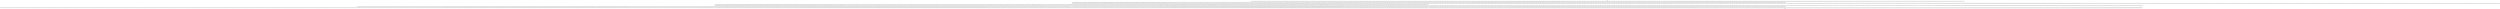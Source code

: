 digraph shouldUpdateLsn {
node [shape=record];
1091181228 [label="1091181228 - [(DUPLICATES && CACHE_MODE && !ENV_IS_LOCKING && !MAX_MEMORY), (!CACHE_MODE && DUPLICATES && !MAX_MEMORY && !SEQUENTIAL && !ENV_IS_LOCKING), (DUPLICATES && !CACHE_MODE && !ENV_IS_LOCKING && !MAX_MEMORY), (DUPLICATES && SEQUENTIAL && MAX_MEMORY && CACHE_MODE && ENV_IS_LOCKING), (!DUPLICATES && SEQUENTIAL && !ENV_IS_LOCKING && !MAX_MEMORY), (DUPLICATES && CACHE_MODE && ENV_IS_LOCKING && !MAX_MEMORY), (DUPLICATES && !CACHE_MODE && ENV_IS_LOCKING && !MAX_MEMORY), (DUPLICATES && SEQUENTIAL && !ENV_IS_LOCKING && MAX_MEMORY), (DUPLICATES && CACHE_MODE && !ENV_IS_LOCKING && MAX_MEMORY), (DUPLICATES && !CACHE_MODE && !ENV_IS_LOCKING && MAX_MEMORY), (!CACHE_MODE && !DUPLICATES && !SEQUENTIAL && MAX_MEMORY && !ENV_IS_LOCKING), (!CACHE_MODE && !DUPLICATES && !SEQUENTIAL && MAX_MEMORY && ENV_IS_LOCKING), (DUPLICATES && !MAX_MEMORY && SEQUENTIAL && CACHE_MODE && !ENV_IS_LOCKING), (!ENV_IS_LOCKING && DUPLICATES && !MAX_MEMORY), (!DUPLICATES && !SEQUENTIAL && !ENV_IS_LOCKING && !MAX_MEMORY), (!DUPLICATES && CACHE_MODE && ENV_IS_LOCKING && !MAX_MEMORY), (DUPLICATES && !MAX_MEMORY && !SEQUENTIAL && CACHE_MODE && ENV_IS_LOCKING), (DUPLICATES && !SEQUENTIAL && !ENV_IS_LOCKING && MAX_MEMORY), (!CACHE_MODE && !DUPLICATES && !MAX_MEMORY && SEQUENTIAL && !ENV_IS_LOCKING), (DUPLICATES && !SEQUENTIAL && MAX_MEMORY && CACHE_MODE && ENV_IS_LOCKING), (ENV_IS_LOCKING && !DUPLICATES && MAX_MEMORY), (!CACHE_MODE && !DUPLICATES && !MAX_MEMORY && !SEQUENTIAL && ENV_IS_LOCKING), (!DUPLICATES && CACHE_MODE && ENV_IS_LOCKING && MAX_MEMORY), (!DUPLICATES && SEQUENTIAL && MAX_MEMORY && CACHE_MODE && !ENV_IS_LOCKING), (!DUPLICATES && !MAX_MEMORY && !SEQUENTIAL && CACHE_MODE && ENV_IS_LOCKING), (!CACHE_MODE && !DUPLICATES && !MAX_MEMORY && SEQUENTIAL && ENV_IS_LOCKING), (DUPLICATES && SEQUENTIAL && ENV_IS_LOCKING && !MAX_MEMORY), (!DUPLICATES && !SEQUENTIAL && MAX_MEMORY && CACHE_MODE && !ENV_IS_LOCKING), (DUPLICATES && !CACHE_MODE && ENV_IS_LOCKING && MAX_MEMORY), (DUPLICATES && SEQUENTIAL && !ENV_IS_LOCKING && !MAX_MEMORY), (!CACHE_MODE && DUPLICATES && !SEQUENTIAL && MAX_MEMORY && !ENV_IS_LOCKING), (DUPLICATES && !MAX_MEMORY && !SEQUENTIAL && CACHE_MODE && !ENV_IS_LOCKING), (DUPLICATES && !SEQUENTIAL && ENV_IS_LOCKING && !MAX_MEMORY), (!ENV_IS_LOCKING && !DUPLICATES && MAX_MEMORY), (!CACHE_MODE && DUPLICATES && SEQUENTIAL && MAX_MEMORY && ENV_IS_LOCKING), (!DUPLICATES && CACHE_MODE && !ENV_IS_LOCKING && !MAX_MEMORY), (ENV_IS_LOCKING && DUPLICATES && !MAX_MEMORY), (!DUPLICATES && CACHE_MODE && !ENV_IS_LOCKING && MAX_MEMORY), (DUPLICATES && SEQUENTIAL && ENV_IS_LOCKING && MAX_MEMORY), (!DUPLICATES && !CACHE_MODE && ENV_IS_LOCKING && !MAX_MEMORY), (!DUPLICATES && !SEQUENTIAL && !ENV_IS_LOCKING && MAX_MEMORY), (!DUPLICATES && !CACHE_MODE && !ENV_IS_LOCKING && !MAX_MEMORY), (DUPLICATES && !SEQUENTIAL && MAX_MEMORY && CACHE_MODE && !ENV_IS_LOCKING), (DUPLICATES && !SEQUENTIAL && ENV_IS_LOCKING && MAX_MEMORY), (!CACHE_MODE && !DUPLICATES && SEQUENTIAL && MAX_MEMORY && !ENV_IS_LOCKING), (!CACHE_MODE && DUPLICATES && !MAX_MEMORY && SEQUENTIAL && !ENV_IS_LOCKING), (ENV_IS_LOCKING && DUPLICATES && MAX_MEMORY), (!DUPLICATES && !MAX_MEMORY && SEQUENTIAL && CACHE_MODE && ENV_IS_LOCKING), (!DUPLICATES && !MAX_MEMORY && !SEQUENTIAL && CACHE_MODE && !ENV_IS_LOCKING), (ENV_IS_LOCKING && !DUPLICATES && !MAX_MEMORY), (!DUPLICATES && SEQUENTIAL && MAX_MEMORY && CACHE_MODE && ENV_IS_LOCKING), (!ENV_IS_LOCKING && !DUPLICATES && !MAX_MEMORY), (!CACHE_MODE && !DUPLICATES && !MAX_MEMORY && !SEQUENTIAL && !ENV_IS_LOCKING), (!CACHE_MODE && !DUPLICATES && SEQUENTIAL && MAX_MEMORY && ENV_IS_LOCKING), (!DUPLICATES && !CACHE_MODE && !ENV_IS_LOCKING && MAX_MEMORY), (DUPLICATES && CACHE_MODE && ENV_IS_LOCKING && MAX_MEMORY), (!CACHE_MODE && DUPLICATES && SEQUENTIAL && MAX_MEMORY && !ENV_IS_LOCKING), (DUPLICATES && SEQUENTIAL && MAX_MEMORY && CACHE_MODE && !ENV_IS_LOCKING), (!DUPLICATES && !CACHE_MODE && ENV_IS_LOCKING && MAX_MEMORY), (!CACHE_MODE && DUPLICATES && !MAX_MEMORY && !SEQUENTIAL && ENV_IS_LOCKING), (!DUPLICATES && SEQUENTIAL && ENV_IS_LOCKING && !MAX_MEMORY), (!CACHE_MODE && DUPLICATES && !MAX_MEMORY && SEQUENTIAL && ENV_IS_LOCKING), (!ENV_IS_LOCKING && DUPLICATES && MAX_MEMORY), (!DUPLICATES && !SEQUENTIAL && ENV_IS_LOCKING && !MAX_MEMORY), (!DUPLICATES && SEQUENTIAL && !ENV_IS_LOCKING && MAX_MEMORY), (DUPLICATES && !MAX_MEMORY && SEQUENTIAL && CACHE_MODE && ENV_IS_LOCKING), (!DUPLICATES && !SEQUENTIAL && ENV_IS_LOCKING && MAX_MEMORY), (DUPLICATES && !SEQUENTIAL && !ENV_IS_LOCKING && !MAX_MEMORY), (!DUPLICATES && !SEQUENTIAL && MAX_MEMORY && CACHE_MODE && ENV_IS_LOCKING), (!CACHE_MODE && DUPLICATES && !SEQUENTIAL && MAX_MEMORY && ENV_IS_LOCKING), (!DUPLICATES && SEQUENTIAL && ENV_IS_LOCKING && MAX_MEMORY), (!DUPLICATES && !MAX_MEMORY && SEQUENTIAL && CACHE_MODE && !ENV_IS_LOCKING)]"];
1457365595 [label="1457365595 - [(DUPLICATES && CACHE_MODE && !ENV_IS_LOCKING && !MAX_MEMORY), (!CACHE_MODE && DUPLICATES && !MAX_MEMORY && !SEQUENTIAL && !ENV_IS_LOCKING), (DUPLICATES && !CACHE_MODE && !ENV_IS_LOCKING && !MAX_MEMORY), (DUPLICATES && SEQUENTIAL && MAX_MEMORY && CACHE_MODE && ENV_IS_LOCKING), (!DUPLICATES && SEQUENTIAL && !ENV_IS_LOCKING && !MAX_MEMORY), (DUPLICATES && CACHE_MODE && ENV_IS_LOCKING && !MAX_MEMORY), (DUPLICATES && !CACHE_MODE && ENV_IS_LOCKING && !MAX_MEMORY), (DUPLICATES && SEQUENTIAL && !ENV_IS_LOCKING && MAX_MEMORY), (DUPLICATES && CACHE_MODE && !ENV_IS_LOCKING && MAX_MEMORY), (DUPLICATES && !CACHE_MODE && !ENV_IS_LOCKING && MAX_MEMORY), (!CACHE_MODE && !DUPLICATES && !SEQUENTIAL && MAX_MEMORY && !ENV_IS_LOCKING), (!CACHE_MODE && !DUPLICATES && !SEQUENTIAL && MAX_MEMORY && ENV_IS_LOCKING), (DUPLICATES && !MAX_MEMORY && SEQUENTIAL && CACHE_MODE && !ENV_IS_LOCKING), (!ENV_IS_LOCKING && DUPLICATES && !MAX_MEMORY), (!DUPLICATES && !SEQUENTIAL && !ENV_IS_LOCKING && !MAX_MEMORY), (!DUPLICATES && CACHE_MODE && ENV_IS_LOCKING && !MAX_MEMORY), (DUPLICATES && !MAX_MEMORY && !SEQUENTIAL && CACHE_MODE && ENV_IS_LOCKING), (DUPLICATES && !SEQUENTIAL && !ENV_IS_LOCKING && MAX_MEMORY), (!CACHE_MODE && !DUPLICATES && !MAX_MEMORY && SEQUENTIAL && !ENV_IS_LOCKING), (DUPLICATES && !SEQUENTIAL && MAX_MEMORY && CACHE_MODE && ENV_IS_LOCKING), (ENV_IS_LOCKING && !DUPLICATES && MAX_MEMORY), (!CACHE_MODE && !DUPLICATES && !MAX_MEMORY && !SEQUENTIAL && ENV_IS_LOCKING), (!DUPLICATES && CACHE_MODE && ENV_IS_LOCKING && MAX_MEMORY), (!DUPLICATES && SEQUENTIAL && MAX_MEMORY && CACHE_MODE && !ENV_IS_LOCKING), (!DUPLICATES && !MAX_MEMORY && !SEQUENTIAL && CACHE_MODE && ENV_IS_LOCKING), (!CACHE_MODE && !DUPLICATES && !MAX_MEMORY && SEQUENTIAL && ENV_IS_LOCKING), (DUPLICATES && SEQUENTIAL && ENV_IS_LOCKING && !MAX_MEMORY), (!DUPLICATES && !SEQUENTIAL && MAX_MEMORY && CACHE_MODE && !ENV_IS_LOCKING), (DUPLICATES && !CACHE_MODE && ENV_IS_LOCKING && MAX_MEMORY), (DUPLICATES && SEQUENTIAL && !ENV_IS_LOCKING && !MAX_MEMORY), (!CACHE_MODE && DUPLICATES && !SEQUENTIAL && MAX_MEMORY && !ENV_IS_LOCKING), (DUPLICATES && !MAX_MEMORY && !SEQUENTIAL && CACHE_MODE && !ENV_IS_LOCKING), (DUPLICATES && !SEQUENTIAL && ENV_IS_LOCKING && !MAX_MEMORY), (!ENV_IS_LOCKING && !DUPLICATES && MAX_MEMORY), (!CACHE_MODE && DUPLICATES && SEQUENTIAL && MAX_MEMORY && ENV_IS_LOCKING), (!DUPLICATES && CACHE_MODE && !ENV_IS_LOCKING && !MAX_MEMORY), (ENV_IS_LOCKING && DUPLICATES && !MAX_MEMORY), (!DUPLICATES && CACHE_MODE && !ENV_IS_LOCKING && MAX_MEMORY), (DUPLICATES && SEQUENTIAL && ENV_IS_LOCKING && MAX_MEMORY), (!DUPLICATES && !CACHE_MODE && ENV_IS_LOCKING && !MAX_MEMORY), (!DUPLICATES && !SEQUENTIAL && !ENV_IS_LOCKING && MAX_MEMORY), (!DUPLICATES && !CACHE_MODE && !ENV_IS_LOCKING && !MAX_MEMORY), (DUPLICATES && !SEQUENTIAL && MAX_MEMORY && CACHE_MODE && !ENV_IS_LOCKING), (DUPLICATES && !SEQUENTIAL && ENV_IS_LOCKING && MAX_MEMORY), (!CACHE_MODE && !DUPLICATES && SEQUENTIAL && MAX_MEMORY && !ENV_IS_LOCKING), (!CACHE_MODE && DUPLICATES && !MAX_MEMORY && SEQUENTIAL && !ENV_IS_LOCKING), (ENV_IS_LOCKING && DUPLICATES && MAX_MEMORY), (!DUPLICATES && !MAX_MEMORY && SEQUENTIAL && CACHE_MODE && ENV_IS_LOCKING), (!DUPLICATES && !MAX_MEMORY && !SEQUENTIAL && CACHE_MODE && !ENV_IS_LOCKING), (ENV_IS_LOCKING && !DUPLICATES && !MAX_MEMORY), (!DUPLICATES && SEQUENTIAL && MAX_MEMORY && CACHE_MODE && ENV_IS_LOCKING), (!ENV_IS_LOCKING && !DUPLICATES && !MAX_MEMORY), (!CACHE_MODE && !DUPLICATES && !MAX_MEMORY && !SEQUENTIAL && !ENV_IS_LOCKING), (!CACHE_MODE && !DUPLICATES && SEQUENTIAL && MAX_MEMORY && ENV_IS_LOCKING), (!DUPLICATES && !CACHE_MODE && !ENV_IS_LOCKING && MAX_MEMORY), (DUPLICATES && CACHE_MODE && ENV_IS_LOCKING && MAX_MEMORY), (!CACHE_MODE && DUPLICATES && SEQUENTIAL && MAX_MEMORY && !ENV_IS_LOCKING), (DUPLICATES && SEQUENTIAL && MAX_MEMORY && CACHE_MODE && !ENV_IS_LOCKING), (!DUPLICATES && !CACHE_MODE && ENV_IS_LOCKING && MAX_MEMORY), (!CACHE_MODE && DUPLICATES && !MAX_MEMORY && !SEQUENTIAL && ENV_IS_LOCKING), (!DUPLICATES && SEQUENTIAL && ENV_IS_LOCKING && !MAX_MEMORY), (!CACHE_MODE && DUPLICATES && !MAX_MEMORY && SEQUENTIAL && ENV_IS_LOCKING), (!ENV_IS_LOCKING && DUPLICATES && MAX_MEMORY), (!DUPLICATES && !SEQUENTIAL && ENV_IS_LOCKING && !MAX_MEMORY), (!DUPLICATES && SEQUENTIAL && !ENV_IS_LOCKING && MAX_MEMORY), (DUPLICATES && !MAX_MEMORY && SEQUENTIAL && CACHE_MODE && ENV_IS_LOCKING), (!DUPLICATES && !SEQUENTIAL && ENV_IS_LOCKING && MAX_MEMORY), (DUPLICATES && !SEQUENTIAL && !ENV_IS_LOCKING && !MAX_MEMORY), (!DUPLICATES && !SEQUENTIAL && MAX_MEMORY && CACHE_MODE && ENV_IS_LOCKING), (!CACHE_MODE && DUPLICATES && !SEQUENTIAL && MAX_MEMORY && ENV_IS_LOCKING), (!DUPLICATES && SEQUENTIAL && ENV_IS_LOCKING && MAX_MEMORY), (!DUPLICATES && !MAX_MEMORY && SEQUENTIAL && CACHE_MODE && !ENV_IS_LOCKING)]"];
490093871 [label="490093871 - [(DUPLICATES && CACHE_MODE && !ENV_IS_LOCKING && !MAX_MEMORY), (!CACHE_MODE && DUPLICATES && !MAX_MEMORY && !SEQUENTIAL && !ENV_IS_LOCKING), (DUPLICATES && !CACHE_MODE && !ENV_IS_LOCKING && !MAX_MEMORY), (DUPLICATES && SEQUENTIAL && MAX_MEMORY && CACHE_MODE && ENV_IS_LOCKING), (!DUPLICATES && SEQUENTIAL && !ENV_IS_LOCKING && !MAX_MEMORY), (DUPLICATES && CACHE_MODE && ENV_IS_LOCKING && !MAX_MEMORY), (DUPLICATES && !CACHE_MODE && ENV_IS_LOCKING && !MAX_MEMORY), (DUPLICATES && SEQUENTIAL && !ENV_IS_LOCKING && MAX_MEMORY), (DUPLICATES && CACHE_MODE && !ENV_IS_LOCKING && MAX_MEMORY), (DUPLICATES && !CACHE_MODE && !ENV_IS_LOCKING && MAX_MEMORY), (!CACHE_MODE && !DUPLICATES && !SEQUENTIAL && MAX_MEMORY && !ENV_IS_LOCKING), (!CACHE_MODE && !DUPLICATES && !SEQUENTIAL && MAX_MEMORY && ENV_IS_LOCKING), (DUPLICATES && !MAX_MEMORY && SEQUENTIAL && CACHE_MODE && !ENV_IS_LOCKING), (!ENV_IS_LOCKING && DUPLICATES && !MAX_MEMORY), (!DUPLICATES && !SEQUENTIAL && !ENV_IS_LOCKING && !MAX_MEMORY), (!DUPLICATES && CACHE_MODE && ENV_IS_LOCKING && !MAX_MEMORY), (DUPLICATES && !MAX_MEMORY && !SEQUENTIAL && CACHE_MODE && ENV_IS_LOCKING), (DUPLICATES && !SEQUENTIAL && !ENV_IS_LOCKING && MAX_MEMORY), (!CACHE_MODE && !DUPLICATES && !MAX_MEMORY && SEQUENTIAL && !ENV_IS_LOCKING), (DUPLICATES && !SEQUENTIAL && MAX_MEMORY && CACHE_MODE && ENV_IS_LOCKING), (ENV_IS_LOCKING && !DUPLICATES && MAX_MEMORY), (!CACHE_MODE && !DUPLICATES && !MAX_MEMORY && !SEQUENTIAL && ENV_IS_LOCKING), (!DUPLICATES && CACHE_MODE && ENV_IS_LOCKING && MAX_MEMORY), (!DUPLICATES && SEQUENTIAL && MAX_MEMORY && CACHE_MODE && !ENV_IS_LOCKING), (!DUPLICATES && !MAX_MEMORY && !SEQUENTIAL && CACHE_MODE && ENV_IS_LOCKING), (!CACHE_MODE && !DUPLICATES && !MAX_MEMORY && SEQUENTIAL && ENV_IS_LOCKING), (DUPLICATES && SEQUENTIAL && ENV_IS_LOCKING && !MAX_MEMORY), (!DUPLICATES && !SEQUENTIAL && MAX_MEMORY && CACHE_MODE && !ENV_IS_LOCKING), (DUPLICATES && !CACHE_MODE && ENV_IS_LOCKING && MAX_MEMORY), (DUPLICATES && SEQUENTIAL && !ENV_IS_LOCKING && !MAX_MEMORY), (!CACHE_MODE && DUPLICATES && !SEQUENTIAL && MAX_MEMORY && !ENV_IS_LOCKING), (DUPLICATES && !MAX_MEMORY && !SEQUENTIAL && CACHE_MODE && !ENV_IS_LOCKING), (DUPLICATES && !SEQUENTIAL && ENV_IS_LOCKING && !MAX_MEMORY), (!ENV_IS_LOCKING && !DUPLICATES && MAX_MEMORY), (!CACHE_MODE && DUPLICATES && SEQUENTIAL && MAX_MEMORY && ENV_IS_LOCKING), (!DUPLICATES && CACHE_MODE && !ENV_IS_LOCKING && !MAX_MEMORY), (ENV_IS_LOCKING && DUPLICATES && !MAX_MEMORY), (!DUPLICATES && CACHE_MODE && !ENV_IS_LOCKING && MAX_MEMORY), (DUPLICATES && SEQUENTIAL && ENV_IS_LOCKING && MAX_MEMORY), (!DUPLICATES && !CACHE_MODE && ENV_IS_LOCKING && !MAX_MEMORY), (!DUPLICATES && !SEQUENTIAL && !ENV_IS_LOCKING && MAX_MEMORY), (!DUPLICATES && !CACHE_MODE && !ENV_IS_LOCKING && !MAX_MEMORY), (DUPLICATES && !SEQUENTIAL && MAX_MEMORY && CACHE_MODE && !ENV_IS_LOCKING), (DUPLICATES && !SEQUENTIAL && ENV_IS_LOCKING && MAX_MEMORY), (!CACHE_MODE && !DUPLICATES && SEQUENTIAL && MAX_MEMORY && !ENV_IS_LOCKING), (!CACHE_MODE && DUPLICATES && !MAX_MEMORY && SEQUENTIAL && !ENV_IS_LOCKING), (ENV_IS_LOCKING && DUPLICATES && MAX_MEMORY), (!DUPLICATES && !MAX_MEMORY && SEQUENTIAL && CACHE_MODE && ENV_IS_LOCKING), (!DUPLICATES && !MAX_MEMORY && !SEQUENTIAL && CACHE_MODE && !ENV_IS_LOCKING), (ENV_IS_LOCKING && !DUPLICATES && !MAX_MEMORY), (!DUPLICATES && SEQUENTIAL && MAX_MEMORY && CACHE_MODE && ENV_IS_LOCKING), (!ENV_IS_LOCKING && !DUPLICATES && !MAX_MEMORY), (!CACHE_MODE && !DUPLICATES && !MAX_MEMORY && !SEQUENTIAL && !ENV_IS_LOCKING), (!CACHE_MODE && !DUPLICATES && SEQUENTIAL && MAX_MEMORY && ENV_IS_LOCKING), (!DUPLICATES && !CACHE_MODE && !ENV_IS_LOCKING && MAX_MEMORY), (DUPLICATES && CACHE_MODE && ENV_IS_LOCKING && MAX_MEMORY), (!CACHE_MODE && DUPLICATES && SEQUENTIAL && MAX_MEMORY && !ENV_IS_LOCKING), (DUPLICATES && SEQUENTIAL && MAX_MEMORY && CACHE_MODE && !ENV_IS_LOCKING), (!DUPLICATES && !CACHE_MODE && ENV_IS_LOCKING && MAX_MEMORY), (!CACHE_MODE && DUPLICATES && !MAX_MEMORY && !SEQUENTIAL && ENV_IS_LOCKING), (!DUPLICATES && SEQUENTIAL && ENV_IS_LOCKING && !MAX_MEMORY), (!CACHE_MODE && DUPLICATES && !MAX_MEMORY && SEQUENTIAL && ENV_IS_LOCKING), (!ENV_IS_LOCKING && DUPLICATES && MAX_MEMORY), (!DUPLICATES && !SEQUENTIAL && ENV_IS_LOCKING && !MAX_MEMORY), (!DUPLICATES && SEQUENTIAL && !ENV_IS_LOCKING && MAX_MEMORY), (DUPLICATES && !MAX_MEMORY && SEQUENTIAL && CACHE_MODE && ENV_IS_LOCKING), (!DUPLICATES && !SEQUENTIAL && ENV_IS_LOCKING && MAX_MEMORY), (DUPLICATES && !SEQUENTIAL && !ENV_IS_LOCKING && !MAX_MEMORY), (!DUPLICATES && !SEQUENTIAL && MAX_MEMORY && CACHE_MODE && ENV_IS_LOCKING), (!CACHE_MODE && DUPLICATES && !SEQUENTIAL && MAX_MEMORY && ENV_IS_LOCKING), (!DUPLICATES && SEQUENTIAL && ENV_IS_LOCKING && MAX_MEMORY), (!DUPLICATES && !MAX_MEMORY && SEQUENTIAL && CACHE_MODE && !ENV_IS_LOCKING)]"];
1419556512 [label="1419556512 - [(DUPLICATES && CACHE_MODE && !ENV_IS_LOCKING && !MAX_MEMORY), (!CACHE_MODE && DUPLICATES && !MAX_MEMORY && !SEQUENTIAL && !ENV_IS_LOCKING), (DUPLICATES && !CACHE_MODE && !ENV_IS_LOCKING && !MAX_MEMORY), (DUPLICATES && SEQUENTIAL && MAX_MEMORY && CACHE_MODE && ENV_IS_LOCKING), (!DUPLICATES && SEQUENTIAL && !ENV_IS_LOCKING && !MAX_MEMORY), (DUPLICATES && CACHE_MODE && ENV_IS_LOCKING && !MAX_MEMORY), (DUPLICATES && !CACHE_MODE && ENV_IS_LOCKING && !MAX_MEMORY), (DUPLICATES && SEQUENTIAL && !ENV_IS_LOCKING && MAX_MEMORY), (DUPLICATES && CACHE_MODE && !ENV_IS_LOCKING && MAX_MEMORY), (DUPLICATES && !CACHE_MODE && !ENV_IS_LOCKING && MAX_MEMORY), (!CACHE_MODE && !DUPLICATES && !SEQUENTIAL && MAX_MEMORY && !ENV_IS_LOCKING), (!CACHE_MODE && !DUPLICATES && !SEQUENTIAL && MAX_MEMORY && ENV_IS_LOCKING), (DUPLICATES && !MAX_MEMORY && SEQUENTIAL && CACHE_MODE && !ENV_IS_LOCKING), (!ENV_IS_LOCKING && DUPLICATES && !MAX_MEMORY), (!DUPLICATES && !SEQUENTIAL && !ENV_IS_LOCKING && !MAX_MEMORY), (!DUPLICATES && CACHE_MODE && ENV_IS_LOCKING && !MAX_MEMORY), (DUPLICATES && !MAX_MEMORY && !SEQUENTIAL && CACHE_MODE && ENV_IS_LOCKING), (DUPLICATES && !SEQUENTIAL && !ENV_IS_LOCKING && MAX_MEMORY), (!CACHE_MODE && !DUPLICATES && !MAX_MEMORY && SEQUENTIAL && !ENV_IS_LOCKING), (DUPLICATES && !SEQUENTIAL && MAX_MEMORY && CACHE_MODE && ENV_IS_LOCKING), (ENV_IS_LOCKING && !DUPLICATES && MAX_MEMORY), (!CACHE_MODE && !DUPLICATES && !MAX_MEMORY && !SEQUENTIAL && ENV_IS_LOCKING), (!DUPLICATES && CACHE_MODE && ENV_IS_LOCKING && MAX_MEMORY), (!DUPLICATES && SEQUENTIAL && MAX_MEMORY && CACHE_MODE && !ENV_IS_LOCKING), (!DUPLICATES && !MAX_MEMORY && !SEQUENTIAL && CACHE_MODE && ENV_IS_LOCKING), (!CACHE_MODE && !DUPLICATES && !MAX_MEMORY && SEQUENTIAL && ENV_IS_LOCKING), (DUPLICATES && SEQUENTIAL && ENV_IS_LOCKING && !MAX_MEMORY), (!DUPLICATES && !SEQUENTIAL && MAX_MEMORY && CACHE_MODE && !ENV_IS_LOCKING), (DUPLICATES && !CACHE_MODE && ENV_IS_LOCKING && MAX_MEMORY), (DUPLICATES && SEQUENTIAL && !ENV_IS_LOCKING && !MAX_MEMORY), (!CACHE_MODE && DUPLICATES && !SEQUENTIAL && MAX_MEMORY && !ENV_IS_LOCKING), (DUPLICATES && !MAX_MEMORY && !SEQUENTIAL && CACHE_MODE && !ENV_IS_LOCKING), (DUPLICATES && !SEQUENTIAL && ENV_IS_LOCKING && !MAX_MEMORY), (!ENV_IS_LOCKING && !DUPLICATES && MAX_MEMORY), (!CACHE_MODE && DUPLICATES && SEQUENTIAL && MAX_MEMORY && ENV_IS_LOCKING), (!DUPLICATES && CACHE_MODE && !ENV_IS_LOCKING && !MAX_MEMORY), (ENV_IS_LOCKING && DUPLICATES && !MAX_MEMORY), (!DUPLICATES && CACHE_MODE && !ENV_IS_LOCKING && MAX_MEMORY), (DUPLICATES && SEQUENTIAL && ENV_IS_LOCKING && MAX_MEMORY), (!DUPLICATES && !CACHE_MODE && ENV_IS_LOCKING && !MAX_MEMORY), (!DUPLICATES && !SEQUENTIAL && !ENV_IS_LOCKING && MAX_MEMORY), (!DUPLICATES && !CACHE_MODE && !ENV_IS_LOCKING && !MAX_MEMORY), (DUPLICATES && !SEQUENTIAL && MAX_MEMORY && CACHE_MODE && !ENV_IS_LOCKING), (DUPLICATES && !SEQUENTIAL && ENV_IS_LOCKING && MAX_MEMORY), (!CACHE_MODE && !DUPLICATES && SEQUENTIAL && MAX_MEMORY && !ENV_IS_LOCKING), (!CACHE_MODE && DUPLICATES && !MAX_MEMORY && SEQUENTIAL && !ENV_IS_LOCKING), (ENV_IS_LOCKING && DUPLICATES && MAX_MEMORY), (!DUPLICATES && !MAX_MEMORY && SEQUENTIAL && CACHE_MODE && ENV_IS_LOCKING), (!DUPLICATES && !MAX_MEMORY && !SEQUENTIAL && CACHE_MODE && !ENV_IS_LOCKING), (ENV_IS_LOCKING && !DUPLICATES && !MAX_MEMORY), (!DUPLICATES && SEQUENTIAL && MAX_MEMORY && CACHE_MODE && ENV_IS_LOCKING), (!ENV_IS_LOCKING && !DUPLICATES && !MAX_MEMORY), (!CACHE_MODE && !DUPLICATES && !MAX_MEMORY && !SEQUENTIAL && !ENV_IS_LOCKING), (!CACHE_MODE && !DUPLICATES && SEQUENTIAL && MAX_MEMORY && ENV_IS_LOCKING), (!DUPLICATES && !CACHE_MODE && !ENV_IS_LOCKING && MAX_MEMORY), (DUPLICATES && CACHE_MODE && ENV_IS_LOCKING && MAX_MEMORY), (!CACHE_MODE && DUPLICATES && SEQUENTIAL && MAX_MEMORY && !ENV_IS_LOCKING), (DUPLICATES && SEQUENTIAL && MAX_MEMORY && CACHE_MODE && !ENV_IS_LOCKING), (!DUPLICATES && !CACHE_MODE && ENV_IS_LOCKING && MAX_MEMORY), (!CACHE_MODE && DUPLICATES && !MAX_MEMORY && !SEQUENTIAL && ENV_IS_LOCKING), (!DUPLICATES && SEQUENTIAL && ENV_IS_LOCKING && !MAX_MEMORY), (!CACHE_MODE && DUPLICATES && !MAX_MEMORY && SEQUENTIAL && ENV_IS_LOCKING), (!ENV_IS_LOCKING && DUPLICATES && MAX_MEMORY), (!DUPLICATES && !SEQUENTIAL && ENV_IS_LOCKING && !MAX_MEMORY), (!DUPLICATES && SEQUENTIAL && !ENV_IS_LOCKING && MAX_MEMORY), (DUPLICATES && !MAX_MEMORY && SEQUENTIAL && CACHE_MODE && ENV_IS_LOCKING), (!DUPLICATES && !SEQUENTIAL && ENV_IS_LOCKING && MAX_MEMORY), (DUPLICATES && !SEQUENTIAL && !ENV_IS_LOCKING && !MAX_MEMORY), (!DUPLICATES && !SEQUENTIAL && MAX_MEMORY && CACHE_MODE && ENV_IS_LOCKING), (!CACHE_MODE && DUPLICATES && !SEQUENTIAL && MAX_MEMORY && ENV_IS_LOCKING), (!DUPLICATES && SEQUENTIAL && ENV_IS_LOCKING && MAX_MEMORY), (!DUPLICATES && !MAX_MEMORY && SEQUENTIAL && CACHE_MODE && !ENV_IS_LOCKING)]"];
entry [label="entry - []"];
exit [label="exit - []"];
1316134732 [label="1316134732 - [(DUPLICATES && CACHE_MODE && !ENV_IS_LOCKING && !MAX_MEMORY), (!CACHE_MODE && DUPLICATES && !MAX_MEMORY && !SEQUENTIAL && !ENV_IS_LOCKING), (DUPLICATES && !CACHE_MODE && !ENV_IS_LOCKING && !MAX_MEMORY), (DUPLICATES && SEQUENTIAL && MAX_MEMORY && CACHE_MODE && ENV_IS_LOCKING), (!DUPLICATES && SEQUENTIAL && !ENV_IS_LOCKING && !MAX_MEMORY), (DUPLICATES && CACHE_MODE && ENV_IS_LOCKING && !MAX_MEMORY), (DUPLICATES && !CACHE_MODE && ENV_IS_LOCKING && !MAX_MEMORY), (DUPLICATES && SEQUENTIAL && !ENV_IS_LOCKING && MAX_MEMORY), (DUPLICATES && CACHE_MODE && !ENV_IS_LOCKING && MAX_MEMORY), (DUPLICATES && !CACHE_MODE && !ENV_IS_LOCKING && MAX_MEMORY), (!CACHE_MODE && !DUPLICATES && !SEQUENTIAL && MAX_MEMORY && !ENV_IS_LOCKING), (!CACHE_MODE && !DUPLICATES && !SEQUENTIAL && MAX_MEMORY && ENV_IS_LOCKING), (DUPLICATES && !MAX_MEMORY && SEQUENTIAL && CACHE_MODE && !ENV_IS_LOCKING), (!ENV_IS_LOCKING && DUPLICATES && !MAX_MEMORY), (!DUPLICATES && !SEQUENTIAL && !ENV_IS_LOCKING && !MAX_MEMORY), (!DUPLICATES && CACHE_MODE && ENV_IS_LOCKING && !MAX_MEMORY), (DUPLICATES && !MAX_MEMORY && !SEQUENTIAL && CACHE_MODE && ENV_IS_LOCKING), (DUPLICATES && !SEQUENTIAL && !ENV_IS_LOCKING && MAX_MEMORY), (!CACHE_MODE && !DUPLICATES && !MAX_MEMORY && SEQUENTIAL && !ENV_IS_LOCKING), (DUPLICATES && !SEQUENTIAL && MAX_MEMORY && CACHE_MODE && ENV_IS_LOCKING), (ENV_IS_LOCKING && !DUPLICATES && MAX_MEMORY), (!CACHE_MODE && !DUPLICATES && !MAX_MEMORY && !SEQUENTIAL && ENV_IS_LOCKING), (!DUPLICATES && CACHE_MODE && ENV_IS_LOCKING && MAX_MEMORY), (!DUPLICATES && SEQUENTIAL && MAX_MEMORY && CACHE_MODE && !ENV_IS_LOCKING), (!DUPLICATES && !MAX_MEMORY && !SEQUENTIAL && CACHE_MODE && ENV_IS_LOCKING), (!CACHE_MODE && !DUPLICATES && !MAX_MEMORY && SEQUENTIAL && ENV_IS_LOCKING), (DUPLICATES && SEQUENTIAL && ENV_IS_LOCKING && !MAX_MEMORY), (!DUPLICATES && !SEQUENTIAL && MAX_MEMORY && CACHE_MODE && !ENV_IS_LOCKING), (DUPLICATES && !CACHE_MODE && ENV_IS_LOCKING && MAX_MEMORY), (DUPLICATES && SEQUENTIAL && !ENV_IS_LOCKING && !MAX_MEMORY), (!CACHE_MODE && DUPLICATES && !SEQUENTIAL && MAX_MEMORY && !ENV_IS_LOCKING), (DUPLICATES && !MAX_MEMORY && !SEQUENTIAL && CACHE_MODE && !ENV_IS_LOCKING), (DUPLICATES && !SEQUENTIAL && ENV_IS_LOCKING && !MAX_MEMORY), (!ENV_IS_LOCKING && !DUPLICATES && MAX_MEMORY), (!CACHE_MODE && DUPLICATES && SEQUENTIAL && MAX_MEMORY && ENV_IS_LOCKING), (!DUPLICATES && CACHE_MODE && !ENV_IS_LOCKING && !MAX_MEMORY), (ENV_IS_LOCKING && DUPLICATES && !MAX_MEMORY), (!DUPLICATES && CACHE_MODE && !ENV_IS_LOCKING && MAX_MEMORY), (DUPLICATES && SEQUENTIAL && ENV_IS_LOCKING && MAX_MEMORY), (!DUPLICATES && !CACHE_MODE && ENV_IS_LOCKING && !MAX_MEMORY), (!DUPLICATES && !SEQUENTIAL && !ENV_IS_LOCKING && MAX_MEMORY), (!DUPLICATES && !CACHE_MODE && !ENV_IS_LOCKING && !MAX_MEMORY), (DUPLICATES && !SEQUENTIAL && MAX_MEMORY && CACHE_MODE && !ENV_IS_LOCKING), (DUPLICATES && !SEQUENTIAL && ENV_IS_LOCKING && MAX_MEMORY), (!CACHE_MODE && !DUPLICATES && SEQUENTIAL && MAX_MEMORY && !ENV_IS_LOCKING), (!CACHE_MODE && DUPLICATES && !MAX_MEMORY && SEQUENTIAL && !ENV_IS_LOCKING), (ENV_IS_LOCKING && DUPLICATES && MAX_MEMORY), (!DUPLICATES && !MAX_MEMORY && SEQUENTIAL && CACHE_MODE && ENV_IS_LOCKING), (!DUPLICATES && !MAX_MEMORY && !SEQUENTIAL && CACHE_MODE && !ENV_IS_LOCKING), (ENV_IS_LOCKING && !DUPLICATES && !MAX_MEMORY), (!DUPLICATES && SEQUENTIAL && MAX_MEMORY && CACHE_MODE && ENV_IS_LOCKING), (!ENV_IS_LOCKING && !DUPLICATES && !MAX_MEMORY), (!CACHE_MODE && !DUPLICATES && !MAX_MEMORY && !SEQUENTIAL && !ENV_IS_LOCKING), (!CACHE_MODE && !DUPLICATES && SEQUENTIAL && MAX_MEMORY && ENV_IS_LOCKING), (!DUPLICATES && !CACHE_MODE && !ENV_IS_LOCKING && MAX_MEMORY), (DUPLICATES && CACHE_MODE && ENV_IS_LOCKING && MAX_MEMORY), (!CACHE_MODE && DUPLICATES && SEQUENTIAL && MAX_MEMORY && !ENV_IS_LOCKING), (DUPLICATES && SEQUENTIAL && MAX_MEMORY && CACHE_MODE && !ENV_IS_LOCKING), (!DUPLICATES && !CACHE_MODE && ENV_IS_LOCKING && MAX_MEMORY), (!CACHE_MODE && DUPLICATES && !MAX_MEMORY && !SEQUENTIAL && ENV_IS_LOCKING), (!DUPLICATES && SEQUENTIAL && ENV_IS_LOCKING && !MAX_MEMORY), (!CACHE_MODE && DUPLICATES && !MAX_MEMORY && SEQUENTIAL && ENV_IS_LOCKING), (!ENV_IS_LOCKING && DUPLICATES && MAX_MEMORY), (!DUPLICATES && !SEQUENTIAL && ENV_IS_LOCKING && !MAX_MEMORY), (!DUPLICATES && SEQUENTIAL && !ENV_IS_LOCKING && MAX_MEMORY), (DUPLICATES && !MAX_MEMORY && SEQUENTIAL && CACHE_MODE && ENV_IS_LOCKING), (!DUPLICATES && !SEQUENTIAL && ENV_IS_LOCKING && MAX_MEMORY), (DUPLICATES && !SEQUENTIAL && !ENV_IS_LOCKING && !MAX_MEMORY), (!DUPLICATES && !SEQUENTIAL && MAX_MEMORY && CACHE_MODE && ENV_IS_LOCKING), (!CACHE_MODE && DUPLICATES && !SEQUENTIAL && MAX_MEMORY && ENV_IS_LOCKING), (!DUPLICATES && SEQUENTIAL && ENV_IS_LOCKING && MAX_MEMORY), (!DUPLICATES && !MAX_MEMORY && SEQUENTIAL && CACHE_MODE && !ENV_IS_LOCKING)]"];
1200819542 [label="1200819542 - [(DUPLICATES && CACHE_MODE && !ENV_IS_LOCKING && !MAX_MEMORY), (!CACHE_MODE && DUPLICATES && !MAX_MEMORY && !SEQUENTIAL && !ENV_IS_LOCKING), (DUPLICATES && !CACHE_MODE && !ENV_IS_LOCKING && !MAX_MEMORY), (DUPLICATES && SEQUENTIAL && MAX_MEMORY && CACHE_MODE && ENV_IS_LOCKING), (!DUPLICATES && SEQUENTIAL && !ENV_IS_LOCKING && !MAX_MEMORY), (DUPLICATES && CACHE_MODE && ENV_IS_LOCKING && !MAX_MEMORY), (DUPLICATES && !CACHE_MODE && ENV_IS_LOCKING && !MAX_MEMORY), (DUPLICATES && SEQUENTIAL && !ENV_IS_LOCKING && MAX_MEMORY), (DUPLICATES && CACHE_MODE && !ENV_IS_LOCKING && MAX_MEMORY), (DUPLICATES && !CACHE_MODE && !ENV_IS_LOCKING && MAX_MEMORY), (!CACHE_MODE && !DUPLICATES && !SEQUENTIAL && MAX_MEMORY && !ENV_IS_LOCKING), (!CACHE_MODE && !DUPLICATES && !SEQUENTIAL && MAX_MEMORY && ENV_IS_LOCKING), (DUPLICATES && !MAX_MEMORY && SEQUENTIAL && CACHE_MODE && !ENV_IS_LOCKING), (!ENV_IS_LOCKING && DUPLICATES && !MAX_MEMORY), (!DUPLICATES && !SEQUENTIAL && !ENV_IS_LOCKING && !MAX_MEMORY), (!DUPLICATES && CACHE_MODE && ENV_IS_LOCKING && !MAX_MEMORY), (DUPLICATES && !MAX_MEMORY && !SEQUENTIAL && CACHE_MODE && ENV_IS_LOCKING), (DUPLICATES && !SEQUENTIAL && !ENV_IS_LOCKING && MAX_MEMORY), (!CACHE_MODE && !DUPLICATES && !MAX_MEMORY && SEQUENTIAL && !ENV_IS_LOCKING), (DUPLICATES && !SEQUENTIAL && MAX_MEMORY && CACHE_MODE && ENV_IS_LOCKING), (ENV_IS_LOCKING && !DUPLICATES && MAX_MEMORY), (!CACHE_MODE && !DUPLICATES && !MAX_MEMORY && !SEQUENTIAL && ENV_IS_LOCKING), (!DUPLICATES && CACHE_MODE && ENV_IS_LOCKING && MAX_MEMORY), (!DUPLICATES && SEQUENTIAL && MAX_MEMORY && CACHE_MODE && !ENV_IS_LOCKING), (!DUPLICATES && !MAX_MEMORY && !SEQUENTIAL && CACHE_MODE && ENV_IS_LOCKING), (!CACHE_MODE && !DUPLICATES && !MAX_MEMORY && SEQUENTIAL && ENV_IS_LOCKING), (DUPLICATES && SEQUENTIAL && ENV_IS_LOCKING && !MAX_MEMORY), (!DUPLICATES && !SEQUENTIAL && MAX_MEMORY && CACHE_MODE && !ENV_IS_LOCKING), (DUPLICATES && !CACHE_MODE && ENV_IS_LOCKING && MAX_MEMORY), (DUPLICATES && SEQUENTIAL && !ENV_IS_LOCKING && !MAX_MEMORY), (!CACHE_MODE && DUPLICATES && !SEQUENTIAL && MAX_MEMORY && !ENV_IS_LOCKING), (DUPLICATES && !MAX_MEMORY && !SEQUENTIAL && CACHE_MODE && !ENV_IS_LOCKING), (DUPLICATES && !SEQUENTIAL && ENV_IS_LOCKING && !MAX_MEMORY), (!ENV_IS_LOCKING && !DUPLICATES && MAX_MEMORY), (!CACHE_MODE && DUPLICATES && SEQUENTIAL && MAX_MEMORY && ENV_IS_LOCKING), (!DUPLICATES && CACHE_MODE && !ENV_IS_LOCKING && !MAX_MEMORY), (ENV_IS_LOCKING && DUPLICATES && !MAX_MEMORY), (!DUPLICATES && CACHE_MODE && !ENV_IS_LOCKING && MAX_MEMORY), (DUPLICATES && SEQUENTIAL && ENV_IS_LOCKING && MAX_MEMORY), (!DUPLICATES && !CACHE_MODE && ENV_IS_LOCKING && !MAX_MEMORY), (!DUPLICATES && !SEQUENTIAL && !ENV_IS_LOCKING && MAX_MEMORY), (!DUPLICATES && !CACHE_MODE && !ENV_IS_LOCKING && !MAX_MEMORY), (DUPLICATES && !SEQUENTIAL && MAX_MEMORY && CACHE_MODE && !ENV_IS_LOCKING), (DUPLICATES && !SEQUENTIAL && ENV_IS_LOCKING && MAX_MEMORY), (!CACHE_MODE && !DUPLICATES && SEQUENTIAL && MAX_MEMORY && !ENV_IS_LOCKING), (!CACHE_MODE && DUPLICATES && !MAX_MEMORY && SEQUENTIAL && !ENV_IS_LOCKING), (ENV_IS_LOCKING && DUPLICATES && MAX_MEMORY), (!DUPLICATES && !MAX_MEMORY && SEQUENTIAL && CACHE_MODE && ENV_IS_LOCKING), (!DUPLICATES && !MAX_MEMORY && !SEQUENTIAL && CACHE_MODE && !ENV_IS_LOCKING), (ENV_IS_LOCKING && !DUPLICATES && !MAX_MEMORY), (!DUPLICATES && SEQUENTIAL && MAX_MEMORY && CACHE_MODE && ENV_IS_LOCKING), (!ENV_IS_LOCKING && !DUPLICATES && !MAX_MEMORY), (!CACHE_MODE && !DUPLICATES && !MAX_MEMORY && !SEQUENTIAL && !ENV_IS_LOCKING), (!CACHE_MODE && !DUPLICATES && SEQUENTIAL && MAX_MEMORY && ENV_IS_LOCKING), (!DUPLICATES && !CACHE_MODE && !ENV_IS_LOCKING && MAX_MEMORY), (DUPLICATES && CACHE_MODE && ENV_IS_LOCKING && MAX_MEMORY), (!CACHE_MODE && DUPLICATES && SEQUENTIAL && MAX_MEMORY && !ENV_IS_LOCKING), (DUPLICATES && SEQUENTIAL && MAX_MEMORY && CACHE_MODE && !ENV_IS_LOCKING), (!DUPLICATES && !CACHE_MODE && ENV_IS_LOCKING && MAX_MEMORY), (!CACHE_MODE && DUPLICATES && !MAX_MEMORY && !SEQUENTIAL && ENV_IS_LOCKING), (!DUPLICATES && SEQUENTIAL && ENV_IS_LOCKING && !MAX_MEMORY), (!CACHE_MODE && DUPLICATES && !MAX_MEMORY && SEQUENTIAL && ENV_IS_LOCKING), (!ENV_IS_LOCKING && DUPLICATES && MAX_MEMORY), (!DUPLICATES && !SEQUENTIAL && ENV_IS_LOCKING && !MAX_MEMORY), (!DUPLICATES && SEQUENTIAL && !ENV_IS_LOCKING && MAX_MEMORY), (DUPLICATES && !MAX_MEMORY && SEQUENTIAL && CACHE_MODE && ENV_IS_LOCKING), (!DUPLICATES && !SEQUENTIAL && ENV_IS_LOCKING && MAX_MEMORY), (DUPLICATES && !SEQUENTIAL && !ENV_IS_LOCKING && !MAX_MEMORY), (!DUPLICATES && !SEQUENTIAL && MAX_MEMORY && CACHE_MODE && ENV_IS_LOCKING), (!CACHE_MODE && DUPLICATES && !SEQUENTIAL && MAX_MEMORY && ENV_IS_LOCKING), (!DUPLICATES && SEQUENTIAL && ENV_IS_LOCKING && MAX_MEMORY), (!DUPLICATES && !MAX_MEMORY && SEQUENTIAL && CACHE_MODE && !ENV_IS_LOCKING)]"];
202364009 [label="202364009 - [(DUPLICATES && CACHE_MODE && !ENV_IS_LOCKING && !MAX_MEMORY), (!CACHE_MODE && DUPLICATES && !MAX_MEMORY && !SEQUENTIAL && !ENV_IS_LOCKING), (DUPLICATES && !CACHE_MODE && !ENV_IS_LOCKING && !MAX_MEMORY), (DUPLICATES && SEQUENTIAL && MAX_MEMORY && CACHE_MODE && ENV_IS_LOCKING), (!DUPLICATES && SEQUENTIAL && !ENV_IS_LOCKING && !MAX_MEMORY), (DUPLICATES && CACHE_MODE && ENV_IS_LOCKING && !MAX_MEMORY), (DUPLICATES && !CACHE_MODE && ENV_IS_LOCKING && !MAX_MEMORY), (DUPLICATES && SEQUENTIAL && !ENV_IS_LOCKING && MAX_MEMORY), (DUPLICATES && CACHE_MODE && !ENV_IS_LOCKING && MAX_MEMORY), (DUPLICATES && !CACHE_MODE && !ENV_IS_LOCKING && MAX_MEMORY), (!CACHE_MODE && !DUPLICATES && !SEQUENTIAL && MAX_MEMORY && !ENV_IS_LOCKING), (!CACHE_MODE && !DUPLICATES && !SEQUENTIAL && MAX_MEMORY && ENV_IS_LOCKING), (DUPLICATES && !MAX_MEMORY && SEQUENTIAL && CACHE_MODE && !ENV_IS_LOCKING), (!ENV_IS_LOCKING && DUPLICATES && !MAX_MEMORY), (!DUPLICATES && !SEQUENTIAL && !ENV_IS_LOCKING && !MAX_MEMORY), (!DUPLICATES && CACHE_MODE && ENV_IS_LOCKING && !MAX_MEMORY), (DUPLICATES && !MAX_MEMORY && !SEQUENTIAL && CACHE_MODE && ENV_IS_LOCKING), (DUPLICATES && !SEQUENTIAL && !ENV_IS_LOCKING && MAX_MEMORY), (!CACHE_MODE && !DUPLICATES && !MAX_MEMORY && SEQUENTIAL && !ENV_IS_LOCKING), (DUPLICATES && !SEQUENTIAL && MAX_MEMORY && CACHE_MODE && ENV_IS_LOCKING), (ENV_IS_LOCKING && !DUPLICATES && MAX_MEMORY), (!CACHE_MODE && !DUPLICATES && !MAX_MEMORY && !SEQUENTIAL && ENV_IS_LOCKING), (!DUPLICATES && CACHE_MODE && ENV_IS_LOCKING && MAX_MEMORY), (!DUPLICATES && SEQUENTIAL && MAX_MEMORY && CACHE_MODE && !ENV_IS_LOCKING), (!DUPLICATES && !MAX_MEMORY && !SEQUENTIAL && CACHE_MODE && ENV_IS_LOCKING), (!CACHE_MODE && !DUPLICATES && !MAX_MEMORY && SEQUENTIAL && ENV_IS_LOCKING), (DUPLICATES && SEQUENTIAL && ENV_IS_LOCKING && !MAX_MEMORY), (!DUPLICATES && !SEQUENTIAL && MAX_MEMORY && CACHE_MODE && !ENV_IS_LOCKING), (DUPLICATES && !CACHE_MODE && ENV_IS_LOCKING && MAX_MEMORY), (DUPLICATES && SEQUENTIAL && !ENV_IS_LOCKING && !MAX_MEMORY), (!CACHE_MODE && DUPLICATES && !SEQUENTIAL && MAX_MEMORY && !ENV_IS_LOCKING), (DUPLICATES && !MAX_MEMORY && !SEQUENTIAL && CACHE_MODE && !ENV_IS_LOCKING), (DUPLICATES && !SEQUENTIAL && ENV_IS_LOCKING && !MAX_MEMORY), (!ENV_IS_LOCKING && !DUPLICATES && MAX_MEMORY), (!CACHE_MODE && DUPLICATES && SEQUENTIAL && MAX_MEMORY && ENV_IS_LOCKING), (!DUPLICATES && CACHE_MODE && !ENV_IS_LOCKING && !MAX_MEMORY), (ENV_IS_LOCKING && DUPLICATES && !MAX_MEMORY), (!DUPLICATES && CACHE_MODE && !ENV_IS_LOCKING && MAX_MEMORY), (DUPLICATES && SEQUENTIAL && ENV_IS_LOCKING && MAX_MEMORY), (!DUPLICATES && !CACHE_MODE && ENV_IS_LOCKING && !MAX_MEMORY), (!DUPLICATES && !SEQUENTIAL && !ENV_IS_LOCKING && MAX_MEMORY), (!DUPLICATES && !CACHE_MODE && !ENV_IS_LOCKING && !MAX_MEMORY), (DUPLICATES && !SEQUENTIAL && MAX_MEMORY && CACHE_MODE && !ENV_IS_LOCKING), (DUPLICATES && !SEQUENTIAL && ENV_IS_LOCKING && MAX_MEMORY), (!CACHE_MODE && !DUPLICATES && SEQUENTIAL && MAX_MEMORY && !ENV_IS_LOCKING), (!CACHE_MODE && DUPLICATES && !MAX_MEMORY && SEQUENTIAL && !ENV_IS_LOCKING), (ENV_IS_LOCKING && DUPLICATES && MAX_MEMORY), (!DUPLICATES && !MAX_MEMORY && SEQUENTIAL && CACHE_MODE && ENV_IS_LOCKING), (!DUPLICATES && !MAX_MEMORY && !SEQUENTIAL && CACHE_MODE && !ENV_IS_LOCKING), (ENV_IS_LOCKING && !DUPLICATES && !MAX_MEMORY), (!DUPLICATES && SEQUENTIAL && MAX_MEMORY && CACHE_MODE && ENV_IS_LOCKING), (!ENV_IS_LOCKING && !DUPLICATES && !MAX_MEMORY), (!CACHE_MODE && !DUPLICATES && !MAX_MEMORY && !SEQUENTIAL && !ENV_IS_LOCKING), (!CACHE_MODE && !DUPLICATES && SEQUENTIAL && MAX_MEMORY && ENV_IS_LOCKING), (!DUPLICATES && !CACHE_MODE && !ENV_IS_LOCKING && MAX_MEMORY), (DUPLICATES && CACHE_MODE && ENV_IS_LOCKING && MAX_MEMORY), (!CACHE_MODE && DUPLICATES && SEQUENTIAL && MAX_MEMORY && !ENV_IS_LOCKING), (DUPLICATES && SEQUENTIAL && MAX_MEMORY && CACHE_MODE && !ENV_IS_LOCKING), (!DUPLICATES && !CACHE_MODE && ENV_IS_LOCKING && MAX_MEMORY), (!CACHE_MODE && DUPLICATES && !MAX_MEMORY && !SEQUENTIAL && ENV_IS_LOCKING), (!DUPLICATES && SEQUENTIAL && ENV_IS_LOCKING && !MAX_MEMORY), (!CACHE_MODE && DUPLICATES && !MAX_MEMORY && SEQUENTIAL && ENV_IS_LOCKING), (!ENV_IS_LOCKING && DUPLICATES && MAX_MEMORY), (!DUPLICATES && !SEQUENTIAL && ENV_IS_LOCKING && !MAX_MEMORY), (!DUPLICATES && SEQUENTIAL && !ENV_IS_LOCKING && MAX_MEMORY), (DUPLICATES && !MAX_MEMORY && SEQUENTIAL && CACHE_MODE && ENV_IS_LOCKING), (!DUPLICATES && !SEQUENTIAL && ENV_IS_LOCKING && MAX_MEMORY), (DUPLICATES && !SEQUENTIAL && !ENV_IS_LOCKING && !MAX_MEMORY), (!DUPLICATES && !SEQUENTIAL && MAX_MEMORY && CACHE_MODE && ENV_IS_LOCKING), (!CACHE_MODE && DUPLICATES && !SEQUENTIAL && MAX_MEMORY && ENV_IS_LOCKING), (!DUPLICATES && SEQUENTIAL && ENV_IS_LOCKING && MAX_MEMORY), (!DUPLICATES && !MAX_MEMORY && SEQUENTIAL && CACHE_MODE && !ENV_IS_LOCKING)]"];
1472313308 [label="1472313308 - [(DUPLICATES && CACHE_MODE && !ENV_IS_LOCKING && !MAX_MEMORY), (!CACHE_MODE && DUPLICATES && !MAX_MEMORY && !SEQUENTIAL && !ENV_IS_LOCKING), (DUPLICATES && !CACHE_MODE && !ENV_IS_LOCKING && !MAX_MEMORY), (DUPLICATES && SEQUENTIAL && MAX_MEMORY && CACHE_MODE && ENV_IS_LOCKING), (!DUPLICATES && SEQUENTIAL && !ENV_IS_LOCKING && !MAX_MEMORY), (DUPLICATES && CACHE_MODE && ENV_IS_LOCKING && !MAX_MEMORY), (DUPLICATES && !CACHE_MODE && ENV_IS_LOCKING && !MAX_MEMORY), (DUPLICATES && SEQUENTIAL && !ENV_IS_LOCKING && MAX_MEMORY), (DUPLICATES && CACHE_MODE && !ENV_IS_LOCKING && MAX_MEMORY), (DUPLICATES && !CACHE_MODE && !ENV_IS_LOCKING && MAX_MEMORY), (!CACHE_MODE && !DUPLICATES && !SEQUENTIAL && MAX_MEMORY && !ENV_IS_LOCKING), (!CACHE_MODE && !DUPLICATES && !SEQUENTIAL && MAX_MEMORY && ENV_IS_LOCKING), (DUPLICATES && !MAX_MEMORY && SEQUENTIAL && CACHE_MODE && !ENV_IS_LOCKING), (!ENV_IS_LOCKING && DUPLICATES && !MAX_MEMORY), (!DUPLICATES && !SEQUENTIAL && !ENV_IS_LOCKING && !MAX_MEMORY), (!DUPLICATES && CACHE_MODE && ENV_IS_LOCKING && !MAX_MEMORY), (DUPLICATES && !MAX_MEMORY && !SEQUENTIAL && CACHE_MODE && ENV_IS_LOCKING), (DUPLICATES && !SEQUENTIAL && !ENV_IS_LOCKING && MAX_MEMORY), (!CACHE_MODE && !DUPLICATES && !MAX_MEMORY && SEQUENTIAL && !ENV_IS_LOCKING), (DUPLICATES && !SEQUENTIAL && MAX_MEMORY && CACHE_MODE && ENV_IS_LOCKING), (ENV_IS_LOCKING && !DUPLICATES && MAX_MEMORY), (!CACHE_MODE && !DUPLICATES && !MAX_MEMORY && !SEQUENTIAL && ENV_IS_LOCKING), (!DUPLICATES && CACHE_MODE && ENV_IS_LOCKING && MAX_MEMORY), (!DUPLICATES && SEQUENTIAL && MAX_MEMORY && CACHE_MODE && !ENV_IS_LOCKING), (!DUPLICATES && !MAX_MEMORY && !SEQUENTIAL && CACHE_MODE && ENV_IS_LOCKING), (!CACHE_MODE && !DUPLICATES && !MAX_MEMORY && SEQUENTIAL && ENV_IS_LOCKING), (DUPLICATES && SEQUENTIAL && ENV_IS_LOCKING && !MAX_MEMORY), (!DUPLICATES && !SEQUENTIAL && MAX_MEMORY && CACHE_MODE && !ENV_IS_LOCKING), (DUPLICATES && !CACHE_MODE && ENV_IS_LOCKING && MAX_MEMORY), (DUPLICATES && SEQUENTIAL && !ENV_IS_LOCKING && !MAX_MEMORY), (!CACHE_MODE && DUPLICATES && !SEQUENTIAL && MAX_MEMORY && !ENV_IS_LOCKING), (DUPLICATES && !MAX_MEMORY && !SEQUENTIAL && CACHE_MODE && !ENV_IS_LOCKING), (DUPLICATES && !SEQUENTIAL && ENV_IS_LOCKING && !MAX_MEMORY), (!ENV_IS_LOCKING && !DUPLICATES && MAX_MEMORY), (!CACHE_MODE && DUPLICATES && SEQUENTIAL && MAX_MEMORY && ENV_IS_LOCKING), (!DUPLICATES && CACHE_MODE && !ENV_IS_LOCKING && !MAX_MEMORY), (ENV_IS_LOCKING && DUPLICATES && !MAX_MEMORY), (!DUPLICATES && CACHE_MODE && !ENV_IS_LOCKING && MAX_MEMORY), (DUPLICATES && SEQUENTIAL && ENV_IS_LOCKING && MAX_MEMORY), (!DUPLICATES && !CACHE_MODE && ENV_IS_LOCKING && !MAX_MEMORY), (!DUPLICATES && !SEQUENTIAL && !ENV_IS_LOCKING && MAX_MEMORY), (!DUPLICATES && !CACHE_MODE && !ENV_IS_LOCKING && !MAX_MEMORY), (DUPLICATES && !SEQUENTIAL && MAX_MEMORY && CACHE_MODE && !ENV_IS_LOCKING), (DUPLICATES && !SEQUENTIAL && ENV_IS_LOCKING && MAX_MEMORY), (!CACHE_MODE && !DUPLICATES && SEQUENTIAL && MAX_MEMORY && !ENV_IS_LOCKING), (!CACHE_MODE && DUPLICATES && !MAX_MEMORY && SEQUENTIAL && !ENV_IS_LOCKING), (ENV_IS_LOCKING && DUPLICATES && MAX_MEMORY), (!DUPLICATES && !MAX_MEMORY && SEQUENTIAL && CACHE_MODE && ENV_IS_LOCKING), (!DUPLICATES && !MAX_MEMORY && !SEQUENTIAL && CACHE_MODE && !ENV_IS_LOCKING), (ENV_IS_LOCKING && !DUPLICATES && !MAX_MEMORY), (!DUPLICATES && SEQUENTIAL && MAX_MEMORY && CACHE_MODE && ENV_IS_LOCKING), (!ENV_IS_LOCKING && !DUPLICATES && !MAX_MEMORY), (!CACHE_MODE && !DUPLICATES && !MAX_MEMORY && !SEQUENTIAL && !ENV_IS_LOCKING), (!CACHE_MODE && !DUPLICATES && SEQUENTIAL && MAX_MEMORY && ENV_IS_LOCKING), (!DUPLICATES && !CACHE_MODE && !ENV_IS_LOCKING && MAX_MEMORY), (DUPLICATES && CACHE_MODE && ENV_IS_LOCKING && MAX_MEMORY), (!CACHE_MODE && DUPLICATES && SEQUENTIAL && MAX_MEMORY && !ENV_IS_LOCKING), (DUPLICATES && SEQUENTIAL && MAX_MEMORY && CACHE_MODE && !ENV_IS_LOCKING), (!DUPLICATES && !CACHE_MODE && ENV_IS_LOCKING && MAX_MEMORY), (!CACHE_MODE && DUPLICATES && !MAX_MEMORY && !SEQUENTIAL && ENV_IS_LOCKING), (!DUPLICATES && SEQUENTIAL && ENV_IS_LOCKING && !MAX_MEMORY), (!CACHE_MODE && DUPLICATES && !MAX_MEMORY && SEQUENTIAL && ENV_IS_LOCKING), (!ENV_IS_LOCKING && DUPLICATES && MAX_MEMORY), (!DUPLICATES && !SEQUENTIAL && ENV_IS_LOCKING && !MAX_MEMORY), (!DUPLICATES && SEQUENTIAL && !ENV_IS_LOCKING && MAX_MEMORY), (DUPLICATES && !MAX_MEMORY && SEQUENTIAL && CACHE_MODE && ENV_IS_LOCKING), (!DUPLICATES && !SEQUENTIAL && ENV_IS_LOCKING && MAX_MEMORY), (DUPLICATES && !SEQUENTIAL && !ENV_IS_LOCKING && !MAX_MEMORY), (!DUPLICATES && !SEQUENTIAL && MAX_MEMORY && CACHE_MODE && ENV_IS_LOCKING), (!CACHE_MODE && DUPLICATES && !SEQUENTIAL && MAX_MEMORY && ENV_IS_LOCKING), (!DUPLICATES && SEQUENTIAL && ENV_IS_LOCKING && MAX_MEMORY), (!DUPLICATES && !MAX_MEMORY && SEQUENTIAL && CACHE_MODE && !ENV_IS_LOCKING)]"];
1097450437 [label="1097450437 - [(DUPLICATES && CACHE_MODE && !ENV_IS_LOCKING && !MAX_MEMORY), (!CACHE_MODE && DUPLICATES && !MAX_MEMORY && !SEQUENTIAL && !ENV_IS_LOCKING), (DUPLICATES && !CACHE_MODE && !ENV_IS_LOCKING && !MAX_MEMORY), (DUPLICATES && SEQUENTIAL && MAX_MEMORY && CACHE_MODE && ENV_IS_LOCKING), (!DUPLICATES && SEQUENTIAL && !ENV_IS_LOCKING && !MAX_MEMORY), (DUPLICATES && CACHE_MODE && ENV_IS_LOCKING && !MAX_MEMORY), (DUPLICATES && !CACHE_MODE && ENV_IS_LOCKING && !MAX_MEMORY), (DUPLICATES && SEQUENTIAL && !ENV_IS_LOCKING && MAX_MEMORY), (DUPLICATES && CACHE_MODE && !ENV_IS_LOCKING && MAX_MEMORY), (DUPLICATES && !CACHE_MODE && !ENV_IS_LOCKING && MAX_MEMORY), (!CACHE_MODE && !DUPLICATES && !SEQUENTIAL && MAX_MEMORY && !ENV_IS_LOCKING), (!CACHE_MODE && !DUPLICATES && !SEQUENTIAL && MAX_MEMORY && ENV_IS_LOCKING), (DUPLICATES && !MAX_MEMORY && SEQUENTIAL && CACHE_MODE && !ENV_IS_LOCKING), (!ENV_IS_LOCKING && DUPLICATES && !MAX_MEMORY), (!DUPLICATES && !SEQUENTIAL && !ENV_IS_LOCKING && !MAX_MEMORY), (!DUPLICATES && CACHE_MODE && ENV_IS_LOCKING && !MAX_MEMORY), (DUPLICATES && !MAX_MEMORY && !SEQUENTIAL && CACHE_MODE && ENV_IS_LOCKING), (DUPLICATES && !SEQUENTIAL && !ENV_IS_LOCKING && MAX_MEMORY), (!CACHE_MODE && !DUPLICATES && !MAX_MEMORY && SEQUENTIAL && !ENV_IS_LOCKING), (DUPLICATES && !SEQUENTIAL && MAX_MEMORY && CACHE_MODE && ENV_IS_LOCKING), (ENV_IS_LOCKING && !DUPLICATES && MAX_MEMORY), (!CACHE_MODE && !DUPLICATES && !MAX_MEMORY && !SEQUENTIAL && ENV_IS_LOCKING), (!DUPLICATES && CACHE_MODE && ENV_IS_LOCKING && MAX_MEMORY), (!DUPLICATES && SEQUENTIAL && MAX_MEMORY && CACHE_MODE && !ENV_IS_LOCKING), (!DUPLICATES && !MAX_MEMORY && !SEQUENTIAL && CACHE_MODE && ENV_IS_LOCKING), (!CACHE_MODE && !DUPLICATES && !MAX_MEMORY && SEQUENTIAL && ENV_IS_LOCKING), (DUPLICATES && SEQUENTIAL && ENV_IS_LOCKING && !MAX_MEMORY), (!DUPLICATES && !SEQUENTIAL && MAX_MEMORY && CACHE_MODE && !ENV_IS_LOCKING), (DUPLICATES && !CACHE_MODE && ENV_IS_LOCKING && MAX_MEMORY), (DUPLICATES && SEQUENTIAL && !ENV_IS_LOCKING && !MAX_MEMORY), (!CACHE_MODE && DUPLICATES && !SEQUENTIAL && MAX_MEMORY && !ENV_IS_LOCKING), (DUPLICATES && !MAX_MEMORY && !SEQUENTIAL && CACHE_MODE && !ENV_IS_LOCKING), (DUPLICATES && !SEQUENTIAL && ENV_IS_LOCKING && !MAX_MEMORY), (!ENV_IS_LOCKING && !DUPLICATES && MAX_MEMORY), (!CACHE_MODE && DUPLICATES && SEQUENTIAL && MAX_MEMORY && ENV_IS_LOCKING), (!DUPLICATES && CACHE_MODE && !ENV_IS_LOCKING && !MAX_MEMORY), (ENV_IS_LOCKING && DUPLICATES && !MAX_MEMORY), (!DUPLICATES && CACHE_MODE && !ENV_IS_LOCKING && MAX_MEMORY), (DUPLICATES && SEQUENTIAL && ENV_IS_LOCKING && MAX_MEMORY), (!DUPLICATES && !CACHE_MODE && ENV_IS_LOCKING && !MAX_MEMORY), (!DUPLICATES && !SEQUENTIAL && !ENV_IS_LOCKING && MAX_MEMORY), (!DUPLICATES && !CACHE_MODE && !ENV_IS_LOCKING && !MAX_MEMORY), (DUPLICATES && !SEQUENTIAL && MAX_MEMORY && CACHE_MODE && !ENV_IS_LOCKING), (DUPLICATES && !SEQUENTIAL && ENV_IS_LOCKING && MAX_MEMORY), (!CACHE_MODE && !DUPLICATES && SEQUENTIAL && MAX_MEMORY && !ENV_IS_LOCKING), (!CACHE_MODE && DUPLICATES && !MAX_MEMORY && SEQUENTIAL && !ENV_IS_LOCKING), (ENV_IS_LOCKING && DUPLICATES && MAX_MEMORY), (!DUPLICATES && !MAX_MEMORY && SEQUENTIAL && CACHE_MODE && ENV_IS_LOCKING), (!DUPLICATES && !MAX_MEMORY && !SEQUENTIAL && CACHE_MODE && !ENV_IS_LOCKING), (ENV_IS_LOCKING && !DUPLICATES && !MAX_MEMORY), (!DUPLICATES && SEQUENTIAL && MAX_MEMORY && CACHE_MODE && ENV_IS_LOCKING), (!ENV_IS_LOCKING && !DUPLICATES && !MAX_MEMORY), (!CACHE_MODE && !DUPLICATES && !MAX_MEMORY && !SEQUENTIAL && !ENV_IS_LOCKING), (!CACHE_MODE && !DUPLICATES && SEQUENTIAL && MAX_MEMORY && ENV_IS_LOCKING), (!DUPLICATES && !CACHE_MODE && !ENV_IS_LOCKING && MAX_MEMORY), (DUPLICATES && CACHE_MODE && ENV_IS_LOCKING && MAX_MEMORY), (!CACHE_MODE && DUPLICATES && SEQUENTIAL && MAX_MEMORY && !ENV_IS_LOCKING), (DUPLICATES && SEQUENTIAL && MAX_MEMORY && CACHE_MODE && !ENV_IS_LOCKING), (!DUPLICATES && !CACHE_MODE && ENV_IS_LOCKING && MAX_MEMORY), (!CACHE_MODE && DUPLICATES && !MAX_MEMORY && !SEQUENTIAL && ENV_IS_LOCKING), (!DUPLICATES && SEQUENTIAL && ENV_IS_LOCKING && !MAX_MEMORY), (!CACHE_MODE && DUPLICATES && !MAX_MEMORY && SEQUENTIAL && ENV_IS_LOCKING), (!ENV_IS_LOCKING && DUPLICATES && MAX_MEMORY), (!DUPLICATES && !SEQUENTIAL && ENV_IS_LOCKING && !MAX_MEMORY), (!DUPLICATES && SEQUENTIAL && !ENV_IS_LOCKING && MAX_MEMORY), (DUPLICATES && !MAX_MEMORY && SEQUENTIAL && CACHE_MODE && ENV_IS_LOCKING), (!DUPLICATES && !SEQUENTIAL && ENV_IS_LOCKING && MAX_MEMORY), (DUPLICATES && !SEQUENTIAL && !ENV_IS_LOCKING && !MAX_MEMORY), (!DUPLICATES && !SEQUENTIAL && MAX_MEMORY && CACHE_MODE && ENV_IS_LOCKING), (!CACHE_MODE && DUPLICATES && !SEQUENTIAL && MAX_MEMORY && ENV_IS_LOCKING), (!DUPLICATES && SEQUENTIAL && ENV_IS_LOCKING && MAX_MEMORY), (!DUPLICATES && !MAX_MEMORY && SEQUENTIAL && CACHE_MODE && !ENV_IS_LOCKING)]"];
2016699425 [label="2016699425 - [(DUPLICATES && CACHE_MODE && !ENV_IS_LOCKING && !MAX_MEMORY), (!CACHE_MODE && DUPLICATES && !MAX_MEMORY && !SEQUENTIAL && !ENV_IS_LOCKING), (DUPLICATES && !CACHE_MODE && !ENV_IS_LOCKING && !MAX_MEMORY), (DUPLICATES && SEQUENTIAL && MAX_MEMORY && CACHE_MODE && ENV_IS_LOCKING), (!DUPLICATES && SEQUENTIAL && !ENV_IS_LOCKING && !MAX_MEMORY), (DUPLICATES && CACHE_MODE && ENV_IS_LOCKING && !MAX_MEMORY), (DUPLICATES && !CACHE_MODE && ENV_IS_LOCKING && !MAX_MEMORY), (DUPLICATES && SEQUENTIAL && !ENV_IS_LOCKING && MAX_MEMORY), (DUPLICATES && CACHE_MODE && !ENV_IS_LOCKING && MAX_MEMORY), (DUPLICATES && !CACHE_MODE && !ENV_IS_LOCKING && MAX_MEMORY), (!CACHE_MODE && !DUPLICATES && !SEQUENTIAL && MAX_MEMORY && !ENV_IS_LOCKING), (!CACHE_MODE && !DUPLICATES && !SEQUENTIAL && MAX_MEMORY && ENV_IS_LOCKING), (DUPLICATES && !MAX_MEMORY && SEQUENTIAL && CACHE_MODE && !ENV_IS_LOCKING), (!ENV_IS_LOCKING && DUPLICATES && !MAX_MEMORY), (!DUPLICATES && !SEQUENTIAL && !ENV_IS_LOCKING && !MAX_MEMORY), (!DUPLICATES && CACHE_MODE && ENV_IS_LOCKING && !MAX_MEMORY), (DUPLICATES && !MAX_MEMORY && !SEQUENTIAL && CACHE_MODE && ENV_IS_LOCKING), (DUPLICATES && !SEQUENTIAL && !ENV_IS_LOCKING && MAX_MEMORY), (!CACHE_MODE && !DUPLICATES && !MAX_MEMORY && SEQUENTIAL && !ENV_IS_LOCKING), (DUPLICATES && !SEQUENTIAL && MAX_MEMORY && CACHE_MODE && ENV_IS_LOCKING), (ENV_IS_LOCKING && !DUPLICATES && MAX_MEMORY), (!CACHE_MODE && !DUPLICATES && !MAX_MEMORY && !SEQUENTIAL && ENV_IS_LOCKING), (!DUPLICATES && CACHE_MODE && ENV_IS_LOCKING && MAX_MEMORY), (!DUPLICATES && SEQUENTIAL && MAX_MEMORY && CACHE_MODE && !ENV_IS_LOCKING), (!DUPLICATES && !MAX_MEMORY && !SEQUENTIAL && CACHE_MODE && ENV_IS_LOCKING), (!CACHE_MODE && !DUPLICATES && !MAX_MEMORY && SEQUENTIAL && ENV_IS_LOCKING), (DUPLICATES && SEQUENTIAL && ENV_IS_LOCKING && !MAX_MEMORY), (!DUPLICATES && !SEQUENTIAL && MAX_MEMORY && CACHE_MODE && !ENV_IS_LOCKING), (DUPLICATES && !CACHE_MODE && ENV_IS_LOCKING && MAX_MEMORY), (DUPLICATES && SEQUENTIAL && !ENV_IS_LOCKING && !MAX_MEMORY), (!CACHE_MODE && DUPLICATES && !SEQUENTIAL && MAX_MEMORY && !ENV_IS_LOCKING), (DUPLICATES && !MAX_MEMORY && !SEQUENTIAL && CACHE_MODE && !ENV_IS_LOCKING), (DUPLICATES && !SEQUENTIAL && ENV_IS_LOCKING && !MAX_MEMORY), (!ENV_IS_LOCKING && !DUPLICATES && MAX_MEMORY), (!CACHE_MODE && DUPLICATES && SEQUENTIAL && MAX_MEMORY && ENV_IS_LOCKING), (!DUPLICATES && CACHE_MODE && !ENV_IS_LOCKING && !MAX_MEMORY), (ENV_IS_LOCKING && DUPLICATES && !MAX_MEMORY), (!DUPLICATES && CACHE_MODE && !ENV_IS_LOCKING && MAX_MEMORY), (DUPLICATES && SEQUENTIAL && ENV_IS_LOCKING && MAX_MEMORY), (!DUPLICATES && !CACHE_MODE && ENV_IS_LOCKING && !MAX_MEMORY), (!DUPLICATES && !SEQUENTIAL && !ENV_IS_LOCKING && MAX_MEMORY), (!DUPLICATES && !CACHE_MODE && !ENV_IS_LOCKING && !MAX_MEMORY), (DUPLICATES && !SEQUENTIAL && MAX_MEMORY && CACHE_MODE && !ENV_IS_LOCKING), (DUPLICATES && !SEQUENTIAL && ENV_IS_LOCKING && MAX_MEMORY), (!CACHE_MODE && !DUPLICATES && SEQUENTIAL && MAX_MEMORY && !ENV_IS_LOCKING), (!CACHE_MODE && DUPLICATES && !MAX_MEMORY && SEQUENTIAL && !ENV_IS_LOCKING), (ENV_IS_LOCKING && DUPLICATES && MAX_MEMORY), (!DUPLICATES && !MAX_MEMORY && SEQUENTIAL && CACHE_MODE && ENV_IS_LOCKING), (!DUPLICATES && !MAX_MEMORY && !SEQUENTIAL && CACHE_MODE && !ENV_IS_LOCKING), (ENV_IS_LOCKING && !DUPLICATES && !MAX_MEMORY), (!DUPLICATES && SEQUENTIAL && MAX_MEMORY && CACHE_MODE && ENV_IS_LOCKING), (!ENV_IS_LOCKING && !DUPLICATES && !MAX_MEMORY), (!CACHE_MODE && !DUPLICATES && !MAX_MEMORY && !SEQUENTIAL && !ENV_IS_LOCKING), (!CACHE_MODE && !DUPLICATES && SEQUENTIAL && MAX_MEMORY && ENV_IS_LOCKING), (!DUPLICATES && !CACHE_MODE && !ENV_IS_LOCKING && MAX_MEMORY), (DUPLICATES && CACHE_MODE && ENV_IS_LOCKING && MAX_MEMORY), (!CACHE_MODE && DUPLICATES && SEQUENTIAL && MAX_MEMORY && !ENV_IS_LOCKING), (DUPLICATES && SEQUENTIAL && MAX_MEMORY && CACHE_MODE && !ENV_IS_LOCKING), (!DUPLICATES && !CACHE_MODE && ENV_IS_LOCKING && MAX_MEMORY), (!CACHE_MODE && DUPLICATES && !MAX_MEMORY && !SEQUENTIAL && ENV_IS_LOCKING), (!DUPLICATES && SEQUENTIAL && ENV_IS_LOCKING && !MAX_MEMORY), (!CACHE_MODE && DUPLICATES && !MAX_MEMORY && SEQUENTIAL && ENV_IS_LOCKING), (!ENV_IS_LOCKING && DUPLICATES && MAX_MEMORY), (!DUPLICATES && !SEQUENTIAL && ENV_IS_LOCKING && !MAX_MEMORY), (!DUPLICATES && SEQUENTIAL && !ENV_IS_LOCKING && MAX_MEMORY), (DUPLICATES && !MAX_MEMORY && SEQUENTIAL && CACHE_MODE && ENV_IS_LOCKING), (!DUPLICATES && !SEQUENTIAL && ENV_IS_LOCKING && MAX_MEMORY), (DUPLICATES && !SEQUENTIAL && !ENV_IS_LOCKING && !MAX_MEMORY), (!DUPLICATES && !SEQUENTIAL && MAX_MEMORY && CACHE_MODE && ENV_IS_LOCKING), (!CACHE_MODE && DUPLICATES && !SEQUENTIAL && MAX_MEMORY && ENV_IS_LOCKING), (!DUPLICATES && SEQUENTIAL && ENV_IS_LOCKING && MAX_MEMORY), (!DUPLICATES && !MAX_MEMORY && SEQUENTIAL && CACHE_MODE && !ENV_IS_LOCKING)]"];
1943838777 [label="1943838777 - [(DUPLICATES && CACHE_MODE && !ENV_IS_LOCKING && !MAX_MEMORY), (!CACHE_MODE && DUPLICATES && !MAX_MEMORY && !SEQUENTIAL && !ENV_IS_LOCKING), (DUPLICATES && !CACHE_MODE && !ENV_IS_LOCKING && !MAX_MEMORY), (DUPLICATES && SEQUENTIAL && MAX_MEMORY && CACHE_MODE && ENV_IS_LOCKING), (!DUPLICATES && SEQUENTIAL && !ENV_IS_LOCKING && !MAX_MEMORY), (DUPLICATES && CACHE_MODE && ENV_IS_LOCKING && !MAX_MEMORY), (DUPLICATES && !CACHE_MODE && ENV_IS_LOCKING && !MAX_MEMORY), (DUPLICATES && SEQUENTIAL && !ENV_IS_LOCKING && MAX_MEMORY), (DUPLICATES && CACHE_MODE && !ENV_IS_LOCKING && MAX_MEMORY), (DUPLICATES && !CACHE_MODE && !ENV_IS_LOCKING && MAX_MEMORY), (!CACHE_MODE && !DUPLICATES && !SEQUENTIAL && MAX_MEMORY && !ENV_IS_LOCKING), (!CACHE_MODE && !DUPLICATES && !SEQUENTIAL && MAX_MEMORY && ENV_IS_LOCKING), (DUPLICATES && !MAX_MEMORY && SEQUENTIAL && CACHE_MODE && !ENV_IS_LOCKING), (!ENV_IS_LOCKING && DUPLICATES && !MAX_MEMORY), (!DUPLICATES && !SEQUENTIAL && !ENV_IS_LOCKING && !MAX_MEMORY), (!DUPLICATES && CACHE_MODE && ENV_IS_LOCKING && !MAX_MEMORY), (DUPLICATES && !MAX_MEMORY && !SEQUENTIAL && CACHE_MODE && ENV_IS_LOCKING), (DUPLICATES && !SEQUENTIAL && !ENV_IS_LOCKING && MAX_MEMORY), (!CACHE_MODE && !DUPLICATES && !MAX_MEMORY && SEQUENTIAL && !ENV_IS_LOCKING), (DUPLICATES && !SEQUENTIAL && MAX_MEMORY && CACHE_MODE && ENV_IS_LOCKING), (ENV_IS_LOCKING && !DUPLICATES && MAX_MEMORY), (!CACHE_MODE && !DUPLICATES && !MAX_MEMORY && !SEQUENTIAL && ENV_IS_LOCKING), (!DUPLICATES && CACHE_MODE && ENV_IS_LOCKING && MAX_MEMORY), (!DUPLICATES && SEQUENTIAL && MAX_MEMORY && CACHE_MODE && !ENV_IS_LOCKING), (!DUPLICATES && !MAX_MEMORY && !SEQUENTIAL && CACHE_MODE && ENV_IS_LOCKING), (!CACHE_MODE && !DUPLICATES && !MAX_MEMORY && SEQUENTIAL && ENV_IS_LOCKING), (DUPLICATES && SEQUENTIAL && ENV_IS_LOCKING && !MAX_MEMORY), (!DUPLICATES && !SEQUENTIAL && MAX_MEMORY && CACHE_MODE && !ENV_IS_LOCKING), (DUPLICATES && !CACHE_MODE && ENV_IS_LOCKING && MAX_MEMORY), (DUPLICATES && SEQUENTIAL && !ENV_IS_LOCKING && !MAX_MEMORY), (!CACHE_MODE && DUPLICATES && !SEQUENTIAL && MAX_MEMORY && !ENV_IS_LOCKING), (DUPLICATES && !MAX_MEMORY && !SEQUENTIAL && CACHE_MODE && !ENV_IS_LOCKING), (DUPLICATES && !SEQUENTIAL && ENV_IS_LOCKING && !MAX_MEMORY), (!ENV_IS_LOCKING && !DUPLICATES && MAX_MEMORY), (!CACHE_MODE && DUPLICATES && SEQUENTIAL && MAX_MEMORY && ENV_IS_LOCKING), (!DUPLICATES && CACHE_MODE && !ENV_IS_LOCKING && !MAX_MEMORY), (ENV_IS_LOCKING && DUPLICATES && !MAX_MEMORY), (!DUPLICATES && CACHE_MODE && !ENV_IS_LOCKING && MAX_MEMORY), (DUPLICATES && SEQUENTIAL && ENV_IS_LOCKING && MAX_MEMORY), (!DUPLICATES && !CACHE_MODE && ENV_IS_LOCKING && !MAX_MEMORY), (!DUPLICATES && !SEQUENTIAL && !ENV_IS_LOCKING && MAX_MEMORY), (!DUPLICATES && !CACHE_MODE && !ENV_IS_LOCKING && !MAX_MEMORY), (DUPLICATES && !SEQUENTIAL && MAX_MEMORY && CACHE_MODE && !ENV_IS_LOCKING), (DUPLICATES && !SEQUENTIAL && ENV_IS_LOCKING && MAX_MEMORY), (!CACHE_MODE && !DUPLICATES && SEQUENTIAL && MAX_MEMORY && !ENV_IS_LOCKING), (!CACHE_MODE && DUPLICATES && !MAX_MEMORY && SEQUENTIAL && !ENV_IS_LOCKING), (ENV_IS_LOCKING && DUPLICATES && MAX_MEMORY), (!DUPLICATES && !MAX_MEMORY && SEQUENTIAL && CACHE_MODE && ENV_IS_LOCKING), (!DUPLICATES && !MAX_MEMORY && !SEQUENTIAL && CACHE_MODE && !ENV_IS_LOCKING), (ENV_IS_LOCKING && !DUPLICATES && !MAX_MEMORY), (!DUPLICATES && SEQUENTIAL && MAX_MEMORY && CACHE_MODE && ENV_IS_LOCKING), (!ENV_IS_LOCKING && !DUPLICATES && !MAX_MEMORY), (!CACHE_MODE && !DUPLICATES && !MAX_MEMORY && !SEQUENTIAL && !ENV_IS_LOCKING), (!CACHE_MODE && !DUPLICATES && SEQUENTIAL && MAX_MEMORY && ENV_IS_LOCKING), (!DUPLICATES && !CACHE_MODE && !ENV_IS_LOCKING && MAX_MEMORY), (DUPLICATES && CACHE_MODE && ENV_IS_LOCKING && MAX_MEMORY), (!CACHE_MODE && DUPLICATES && SEQUENTIAL && MAX_MEMORY && !ENV_IS_LOCKING), (DUPLICATES && SEQUENTIAL && MAX_MEMORY && CACHE_MODE && !ENV_IS_LOCKING), (!DUPLICATES && !CACHE_MODE && ENV_IS_LOCKING && MAX_MEMORY), (!CACHE_MODE && DUPLICATES && !MAX_MEMORY && !SEQUENTIAL && ENV_IS_LOCKING), (!DUPLICATES && SEQUENTIAL && ENV_IS_LOCKING && !MAX_MEMORY), (!CACHE_MODE && DUPLICATES && !MAX_MEMORY && SEQUENTIAL && ENV_IS_LOCKING), (!ENV_IS_LOCKING && DUPLICATES && MAX_MEMORY), (!DUPLICATES && !SEQUENTIAL && ENV_IS_LOCKING && !MAX_MEMORY), (!DUPLICATES && SEQUENTIAL && !ENV_IS_LOCKING && MAX_MEMORY), (DUPLICATES && !MAX_MEMORY && SEQUENTIAL && CACHE_MODE && ENV_IS_LOCKING), (!DUPLICATES && !SEQUENTIAL && ENV_IS_LOCKING && MAX_MEMORY), (DUPLICATES && !SEQUENTIAL && !ENV_IS_LOCKING && !MAX_MEMORY), (!DUPLICATES && !SEQUENTIAL && MAX_MEMORY && CACHE_MODE && ENV_IS_LOCKING), (!CACHE_MODE && DUPLICATES && !SEQUENTIAL && MAX_MEMORY && ENV_IS_LOCKING), (!DUPLICATES && SEQUENTIAL && ENV_IS_LOCKING && MAX_MEMORY), (!DUPLICATES && !MAX_MEMORY && SEQUENTIAL && CACHE_MODE && !ENV_IS_LOCKING)]"];
1877479036 [label="1877479036 - [(DUPLICATES && CACHE_MODE && !ENV_IS_LOCKING && !MAX_MEMORY), (!CACHE_MODE && DUPLICATES && !MAX_MEMORY && !SEQUENTIAL && !ENV_IS_LOCKING), (DUPLICATES && !CACHE_MODE && !ENV_IS_LOCKING && !MAX_MEMORY), (DUPLICATES && SEQUENTIAL && MAX_MEMORY && CACHE_MODE && ENV_IS_LOCKING), (!DUPLICATES && SEQUENTIAL && !ENV_IS_LOCKING && !MAX_MEMORY), (DUPLICATES && CACHE_MODE && ENV_IS_LOCKING && !MAX_MEMORY), (DUPLICATES && !CACHE_MODE && ENV_IS_LOCKING && !MAX_MEMORY), (DUPLICATES && SEQUENTIAL && !ENV_IS_LOCKING && MAX_MEMORY), (DUPLICATES && CACHE_MODE && !ENV_IS_LOCKING && MAX_MEMORY), (DUPLICATES && !CACHE_MODE && !ENV_IS_LOCKING && MAX_MEMORY), (!CACHE_MODE && !DUPLICATES && !SEQUENTIAL && MAX_MEMORY && !ENV_IS_LOCKING), (!CACHE_MODE && !DUPLICATES && !SEQUENTIAL && MAX_MEMORY && ENV_IS_LOCKING), (DUPLICATES && !MAX_MEMORY && SEQUENTIAL && CACHE_MODE && !ENV_IS_LOCKING), (!ENV_IS_LOCKING && DUPLICATES && !MAX_MEMORY), (!DUPLICATES && !SEQUENTIAL && !ENV_IS_LOCKING && !MAX_MEMORY), (!DUPLICATES && CACHE_MODE && ENV_IS_LOCKING && !MAX_MEMORY), (DUPLICATES && !MAX_MEMORY && !SEQUENTIAL && CACHE_MODE && ENV_IS_LOCKING), (DUPLICATES && !SEQUENTIAL && !ENV_IS_LOCKING && MAX_MEMORY), (!CACHE_MODE && !DUPLICATES && !MAX_MEMORY && SEQUENTIAL && !ENV_IS_LOCKING), (DUPLICATES && !SEQUENTIAL && MAX_MEMORY && CACHE_MODE && ENV_IS_LOCKING), (ENV_IS_LOCKING && !DUPLICATES && MAX_MEMORY), (!CACHE_MODE && !DUPLICATES && !MAX_MEMORY && !SEQUENTIAL && ENV_IS_LOCKING), (!DUPLICATES && CACHE_MODE && ENV_IS_LOCKING && MAX_MEMORY), (!DUPLICATES && SEQUENTIAL && MAX_MEMORY && CACHE_MODE && !ENV_IS_LOCKING), (!DUPLICATES && !MAX_MEMORY && !SEQUENTIAL && CACHE_MODE && ENV_IS_LOCKING), (!CACHE_MODE && !DUPLICATES && !MAX_MEMORY && SEQUENTIAL && ENV_IS_LOCKING), (DUPLICATES && SEQUENTIAL && ENV_IS_LOCKING && !MAX_MEMORY), (!DUPLICATES && !SEQUENTIAL && MAX_MEMORY && CACHE_MODE && !ENV_IS_LOCKING), (DUPLICATES && !CACHE_MODE && ENV_IS_LOCKING && MAX_MEMORY), (DUPLICATES && SEQUENTIAL && !ENV_IS_LOCKING && !MAX_MEMORY), (!CACHE_MODE && DUPLICATES && !SEQUENTIAL && MAX_MEMORY && !ENV_IS_LOCKING), (DUPLICATES && !MAX_MEMORY && !SEQUENTIAL && CACHE_MODE && !ENV_IS_LOCKING), (DUPLICATES && !SEQUENTIAL && ENV_IS_LOCKING && !MAX_MEMORY), (!ENV_IS_LOCKING && !DUPLICATES && MAX_MEMORY), (!CACHE_MODE && DUPLICATES && SEQUENTIAL && MAX_MEMORY && ENV_IS_LOCKING), (!DUPLICATES && CACHE_MODE && !ENV_IS_LOCKING && !MAX_MEMORY), (ENV_IS_LOCKING && DUPLICATES && !MAX_MEMORY), (!DUPLICATES && CACHE_MODE && !ENV_IS_LOCKING && MAX_MEMORY), (DUPLICATES && SEQUENTIAL && ENV_IS_LOCKING && MAX_MEMORY), (!DUPLICATES && !CACHE_MODE && ENV_IS_LOCKING && !MAX_MEMORY), (!DUPLICATES && !SEQUENTIAL && !ENV_IS_LOCKING && MAX_MEMORY), (!DUPLICATES && !CACHE_MODE && !ENV_IS_LOCKING && !MAX_MEMORY), (DUPLICATES && !SEQUENTIAL && MAX_MEMORY && CACHE_MODE && !ENV_IS_LOCKING), (DUPLICATES && !SEQUENTIAL && ENV_IS_LOCKING && MAX_MEMORY), (!CACHE_MODE && !DUPLICATES && SEQUENTIAL && MAX_MEMORY && !ENV_IS_LOCKING), (!CACHE_MODE && DUPLICATES && !MAX_MEMORY && SEQUENTIAL && !ENV_IS_LOCKING), (ENV_IS_LOCKING && DUPLICATES && MAX_MEMORY), (!DUPLICATES && !MAX_MEMORY && SEQUENTIAL && CACHE_MODE && ENV_IS_LOCKING), (!DUPLICATES && !MAX_MEMORY && !SEQUENTIAL && CACHE_MODE && !ENV_IS_LOCKING), (ENV_IS_LOCKING && !DUPLICATES && !MAX_MEMORY), (!DUPLICATES && SEQUENTIAL && MAX_MEMORY && CACHE_MODE && ENV_IS_LOCKING), (!ENV_IS_LOCKING && !DUPLICATES && !MAX_MEMORY), (!CACHE_MODE && !DUPLICATES && !MAX_MEMORY && !SEQUENTIAL && !ENV_IS_LOCKING), (!CACHE_MODE && !DUPLICATES && SEQUENTIAL && MAX_MEMORY && ENV_IS_LOCKING), (!DUPLICATES && !CACHE_MODE && !ENV_IS_LOCKING && MAX_MEMORY), (DUPLICATES && CACHE_MODE && ENV_IS_LOCKING && MAX_MEMORY), (!CACHE_MODE && DUPLICATES && SEQUENTIAL && MAX_MEMORY && !ENV_IS_LOCKING), (DUPLICATES && SEQUENTIAL && MAX_MEMORY && CACHE_MODE && !ENV_IS_LOCKING), (!DUPLICATES && !CACHE_MODE && ENV_IS_LOCKING && MAX_MEMORY), (!CACHE_MODE && DUPLICATES && !MAX_MEMORY && !SEQUENTIAL && ENV_IS_LOCKING), (!DUPLICATES && SEQUENTIAL && ENV_IS_LOCKING && !MAX_MEMORY), (!CACHE_MODE && DUPLICATES && !MAX_MEMORY && SEQUENTIAL && ENV_IS_LOCKING), (!ENV_IS_LOCKING && DUPLICATES && MAX_MEMORY), (!DUPLICATES && !SEQUENTIAL && ENV_IS_LOCKING && !MAX_MEMORY), (!DUPLICATES && SEQUENTIAL && !ENV_IS_LOCKING && MAX_MEMORY), (DUPLICATES && !MAX_MEMORY && SEQUENTIAL && CACHE_MODE && ENV_IS_LOCKING), (!DUPLICATES && !SEQUENTIAL && ENV_IS_LOCKING && MAX_MEMORY), (DUPLICATES && !SEQUENTIAL && !ENV_IS_LOCKING && !MAX_MEMORY), (!DUPLICATES && !SEQUENTIAL && MAX_MEMORY && CACHE_MODE && ENV_IS_LOCKING), (!CACHE_MODE && DUPLICATES && !SEQUENTIAL && MAX_MEMORY && ENV_IS_LOCKING), (!DUPLICATES && SEQUENTIAL && ENV_IS_LOCKING && MAX_MEMORY), (!DUPLICATES && !MAX_MEMORY && SEQUENTIAL && CACHE_MODE && !ENV_IS_LOCKING)]"];
entry;
exit;
1091181228 -> 1316134732;
1091181228 -> 1472313308;
1457365595 -> 490093871;
1457365595 -> 1419556512;
490093871 -> exit;
1419556512 -> exit;
entry -> 1097450437;
1316134732 -> 1457365595;
1316134732 -> 202364009;
1200819542 -> 490093871;
1200819542 -> 1877479036;
202364009 -> 1200819542;
202364009 -> 490093871;
1472313308 -> exit;
1097450437 -> 2016699425;
1097450437 -> 1943838777;
2016699425 -> 1316134732;
2016699425 -> 1091181228;
1943838777 -> exit;
1877479036 -> exit;
}
